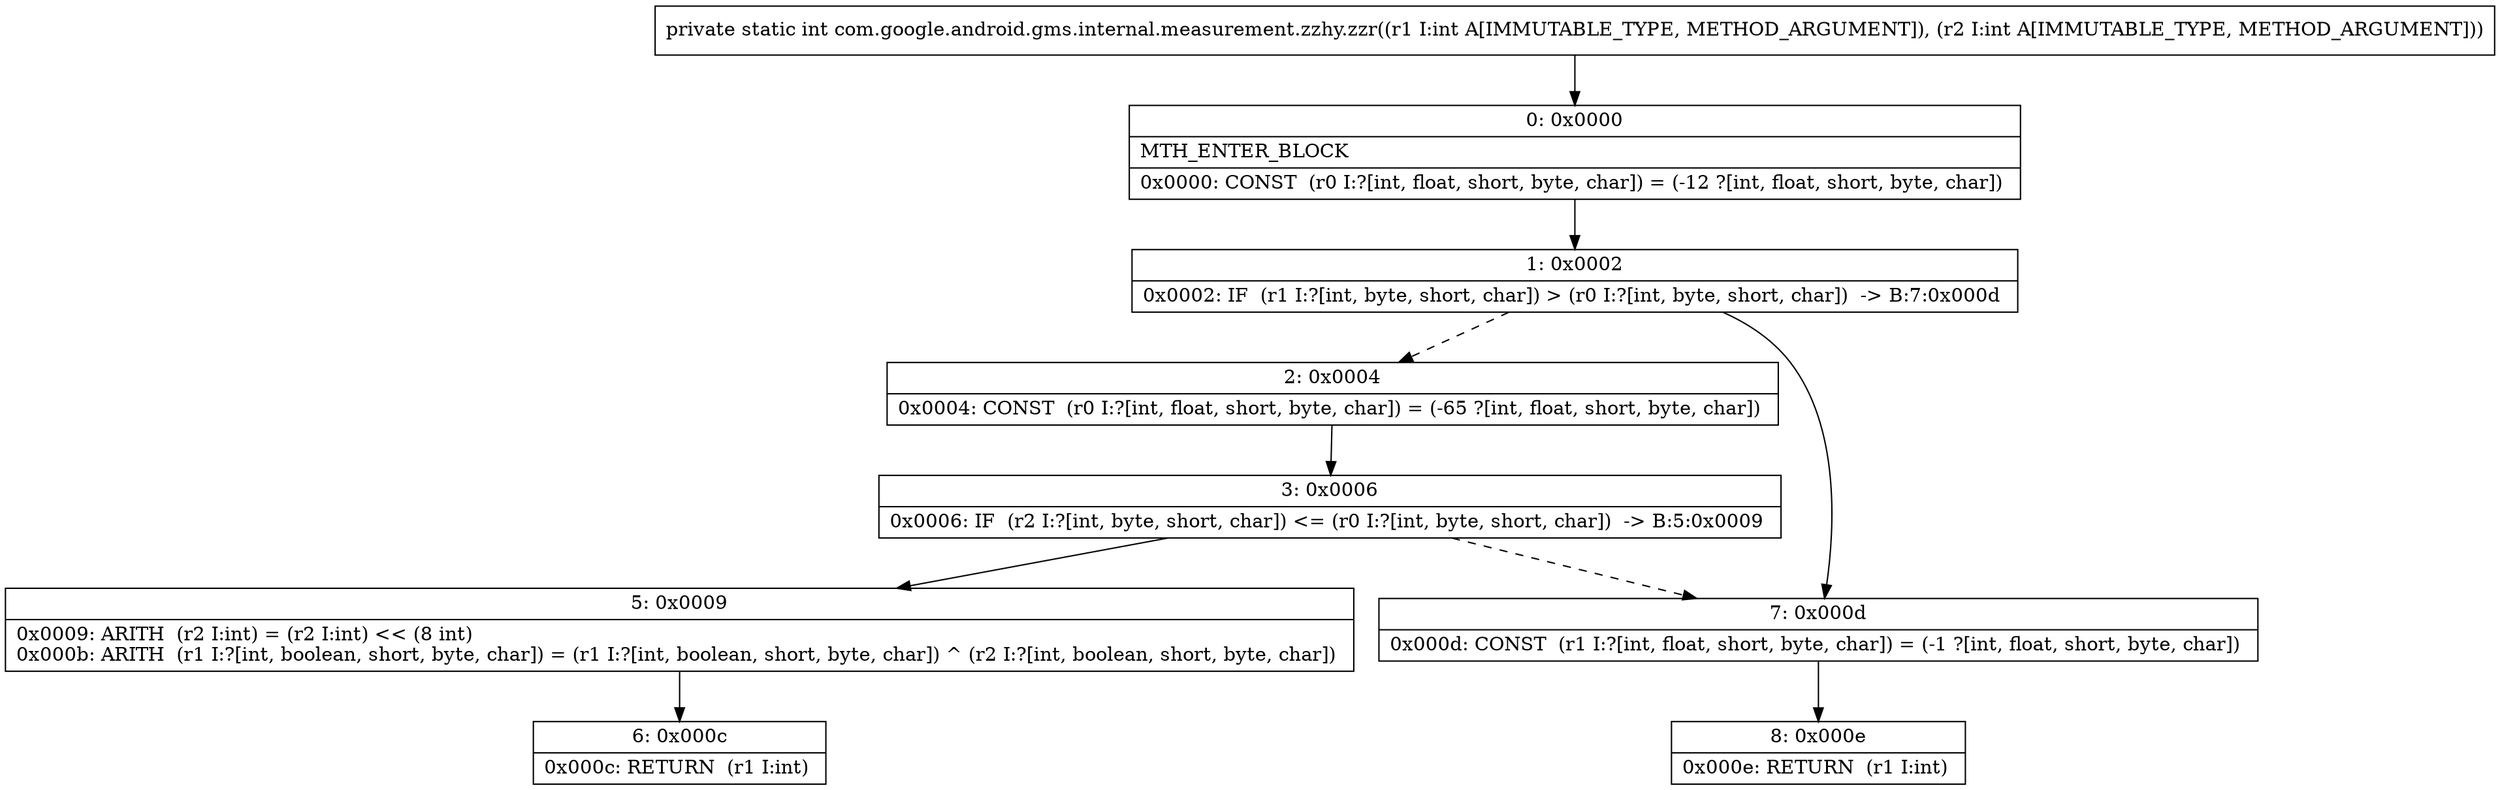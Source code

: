 digraph "CFG forcom.google.android.gms.internal.measurement.zzhy.zzr(II)I" {
Node_0 [shape=record,label="{0\:\ 0x0000|MTH_ENTER_BLOCK\l|0x0000: CONST  (r0 I:?[int, float, short, byte, char]) = (\-12 ?[int, float, short, byte, char]) \l}"];
Node_1 [shape=record,label="{1\:\ 0x0002|0x0002: IF  (r1 I:?[int, byte, short, char]) \> (r0 I:?[int, byte, short, char])  \-\> B:7:0x000d \l}"];
Node_2 [shape=record,label="{2\:\ 0x0004|0x0004: CONST  (r0 I:?[int, float, short, byte, char]) = (\-65 ?[int, float, short, byte, char]) \l}"];
Node_3 [shape=record,label="{3\:\ 0x0006|0x0006: IF  (r2 I:?[int, byte, short, char]) \<= (r0 I:?[int, byte, short, char])  \-\> B:5:0x0009 \l}"];
Node_5 [shape=record,label="{5\:\ 0x0009|0x0009: ARITH  (r2 I:int) = (r2 I:int) \<\< (8 int) \l0x000b: ARITH  (r1 I:?[int, boolean, short, byte, char]) = (r1 I:?[int, boolean, short, byte, char]) ^ (r2 I:?[int, boolean, short, byte, char]) \l}"];
Node_6 [shape=record,label="{6\:\ 0x000c|0x000c: RETURN  (r1 I:int) \l}"];
Node_7 [shape=record,label="{7\:\ 0x000d|0x000d: CONST  (r1 I:?[int, float, short, byte, char]) = (\-1 ?[int, float, short, byte, char]) \l}"];
Node_8 [shape=record,label="{8\:\ 0x000e|0x000e: RETURN  (r1 I:int) \l}"];
MethodNode[shape=record,label="{private static int com.google.android.gms.internal.measurement.zzhy.zzr((r1 I:int A[IMMUTABLE_TYPE, METHOD_ARGUMENT]), (r2 I:int A[IMMUTABLE_TYPE, METHOD_ARGUMENT])) }"];
MethodNode -> Node_0;
Node_0 -> Node_1;
Node_1 -> Node_2[style=dashed];
Node_1 -> Node_7;
Node_2 -> Node_3;
Node_3 -> Node_5;
Node_3 -> Node_7[style=dashed];
Node_5 -> Node_6;
Node_7 -> Node_8;
}

